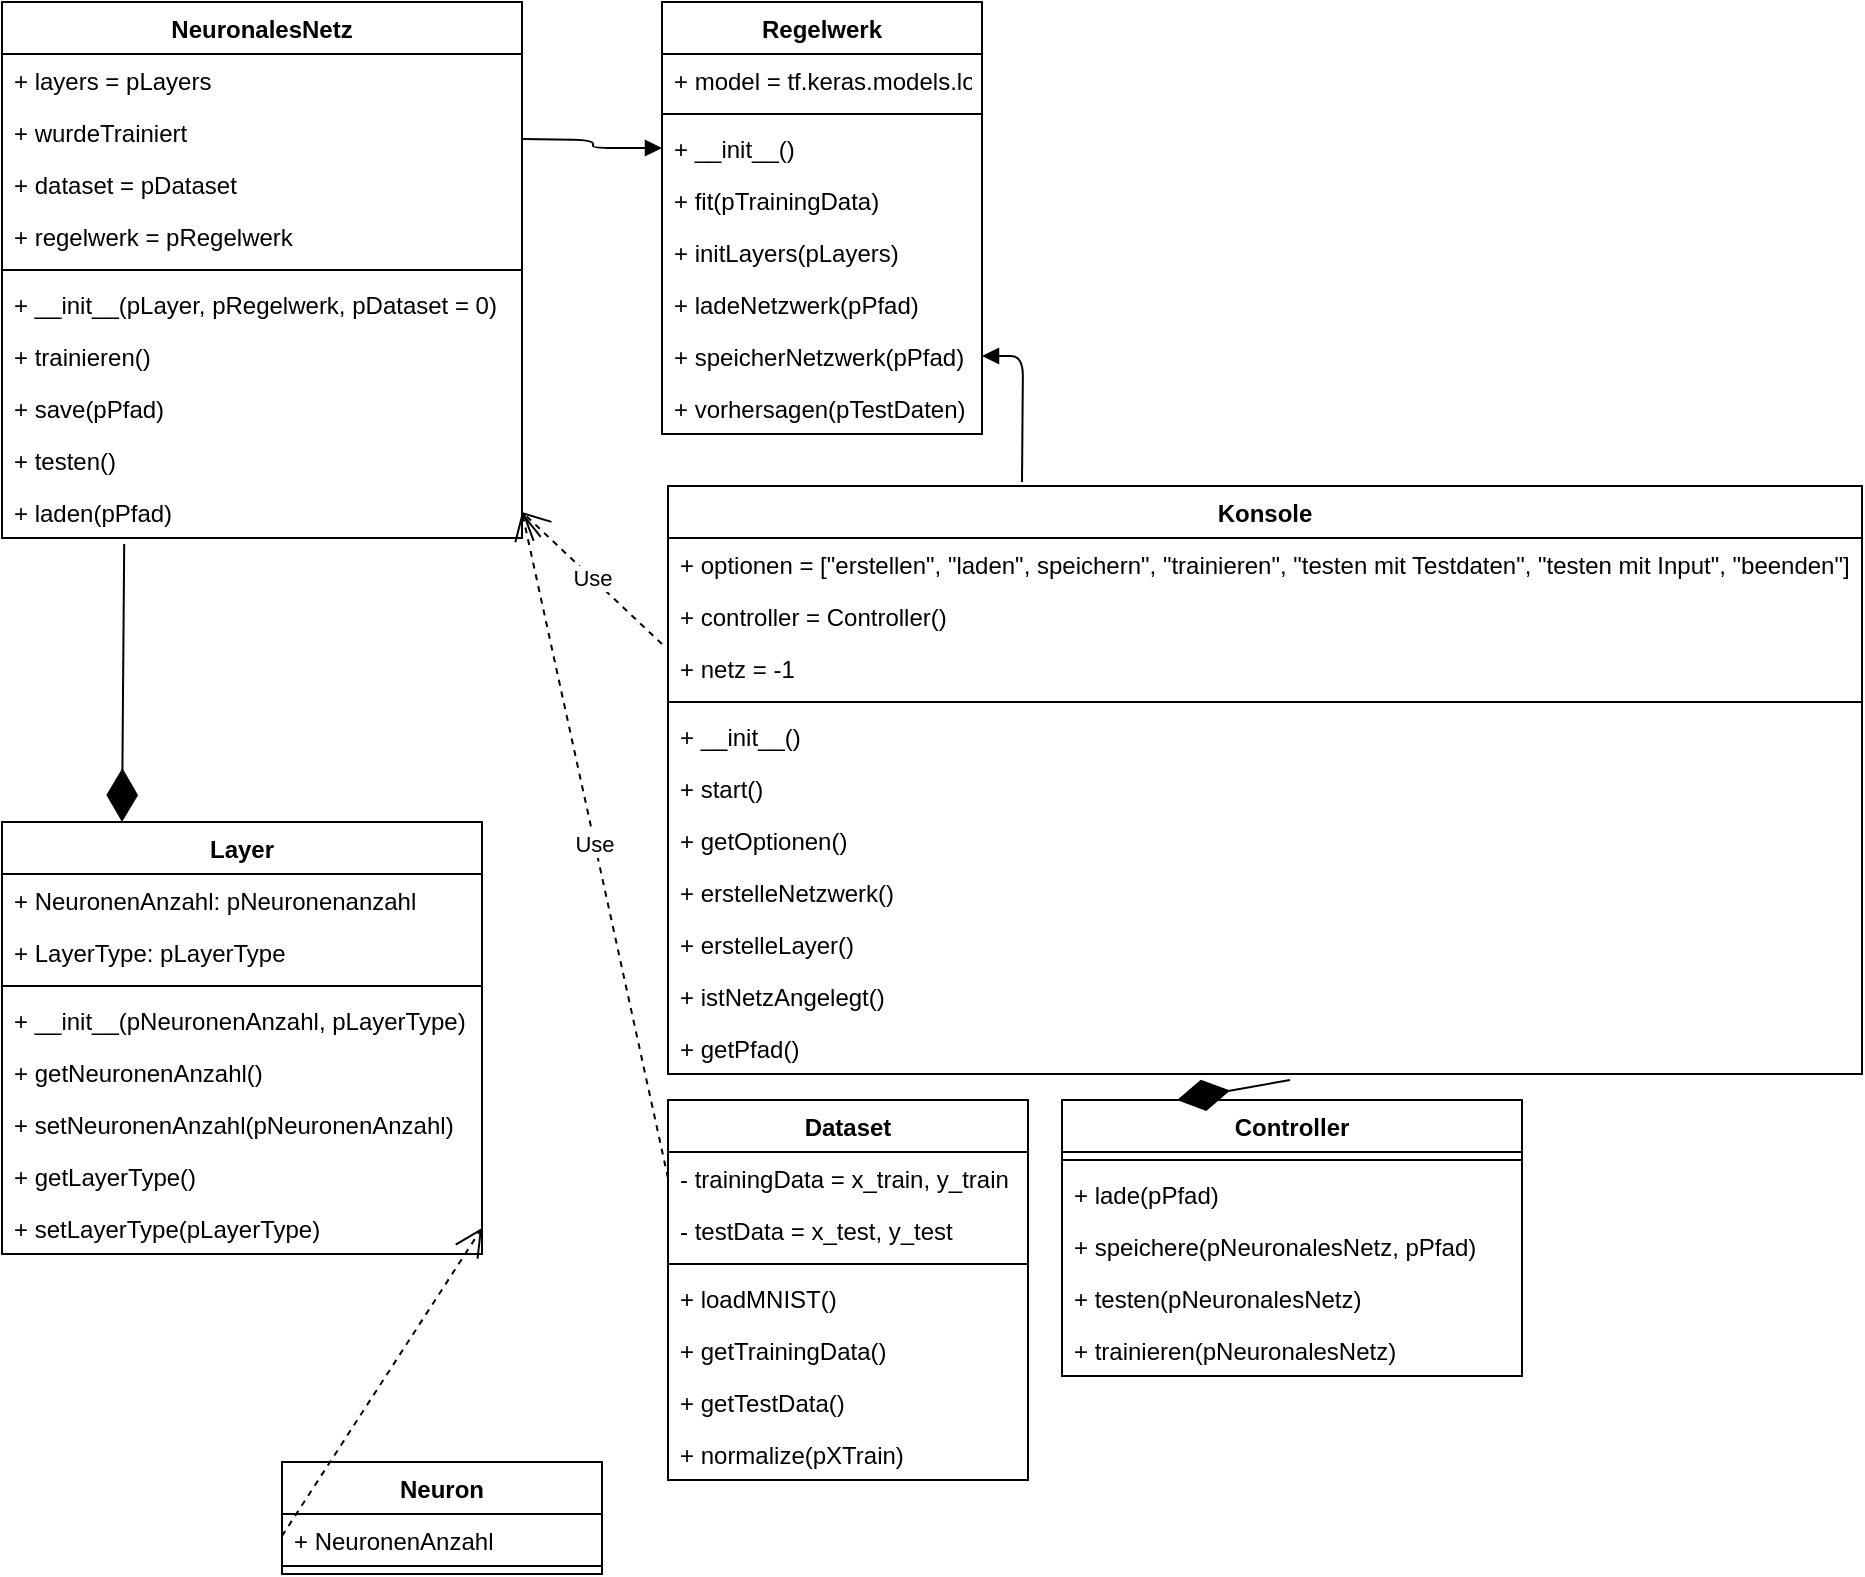 <mxfile version="12.1.3" pages="1"><diagram id="2E6pRA4Kk8uPmwoUB0X3" name="Seite-1"><mxGraphModel dx="1172" dy="371" grid="1" gridSize="10" guides="1" tooltips="1" connect="1" arrows="1" fold="1" page="1" pageScale="1" pageWidth="827" pageHeight="1169" math="0" shadow="0"><root><mxCell id="0"/><mxCell id="1" parent="0"/><mxCell id="BfQ1NcIQaK8k666kHlXQ-1" value="NeuronalesNetz" style="swimlane;fontStyle=1;align=center;verticalAlign=top;childLayout=stackLayout;horizontal=1;startSize=26;horizontalStack=0;resizeParent=1;resizeParentMax=0;resizeLast=0;collapsible=1;marginBottom=0;" vertex="1" parent="1"><mxGeometry width="260" height="268" as="geometry"/></mxCell><mxCell id="BfQ1NcIQaK8k666kHlXQ-2" value="+ layers = pLayers" style="text;strokeColor=none;fillColor=none;align=left;verticalAlign=top;spacingLeft=4;spacingRight=4;overflow=hidden;rotatable=0;points=[[0,0.5],[1,0.5]];portConstraint=eastwest;" vertex="1" parent="BfQ1NcIQaK8k666kHlXQ-1"><mxGeometry y="26" width="260" height="26" as="geometry"/></mxCell><mxCell id="BfQ1NcIQaK8k666kHlXQ-3" value="+ wurdeTrainiert" style="text;strokeColor=none;fillColor=none;align=left;verticalAlign=top;spacingLeft=4;spacingRight=4;overflow=hidden;rotatable=0;points=[[0,0.5],[1,0.5]];portConstraint=eastwest;" vertex="1" parent="BfQ1NcIQaK8k666kHlXQ-1"><mxGeometry y="52" width="260" height="26" as="geometry"/></mxCell><mxCell id="BfQ1NcIQaK8k666kHlXQ-4" value="+ dataset = pDataset" style="text;strokeColor=none;fillColor=none;align=left;verticalAlign=top;spacingLeft=4;spacingRight=4;overflow=hidden;rotatable=0;points=[[0,0.5],[1,0.5]];portConstraint=eastwest;" vertex="1" parent="BfQ1NcIQaK8k666kHlXQ-1"><mxGeometry y="78" width="260" height="26" as="geometry"/></mxCell><mxCell id="BfQ1NcIQaK8k666kHlXQ-5" value="+ regelwerk = pRegelwerk" style="text;strokeColor=none;fillColor=none;align=left;verticalAlign=top;spacingLeft=4;spacingRight=4;overflow=hidden;rotatable=0;points=[[0,0.5],[1,0.5]];portConstraint=eastwest;" vertex="1" parent="BfQ1NcIQaK8k666kHlXQ-1"><mxGeometry y="104" width="260" height="26" as="geometry"/></mxCell><mxCell id="BfQ1NcIQaK8k666kHlXQ-6" value="" style="line;strokeWidth=1;fillColor=none;align=left;verticalAlign=middle;spacingTop=-1;spacingLeft=3;spacingRight=3;rotatable=0;labelPosition=right;points=[];portConstraint=eastwest;" vertex="1" parent="BfQ1NcIQaK8k666kHlXQ-1"><mxGeometry y="130" width="260" height="8" as="geometry"/></mxCell><mxCell id="BfQ1NcIQaK8k666kHlXQ-7" value="+ __init__(pLayer, pRegelwerk, pDataset = 0)" style="text;strokeColor=none;fillColor=none;align=left;verticalAlign=top;spacingLeft=4;spacingRight=4;overflow=hidden;rotatable=0;points=[[0,0.5],[1,0.5]];portConstraint=eastwest;" vertex="1" parent="BfQ1NcIQaK8k666kHlXQ-1"><mxGeometry y="138" width="260" height="26" as="geometry"/></mxCell><mxCell id="BfQ1NcIQaK8k666kHlXQ-8" value="+ trainieren()" style="text;strokeColor=none;fillColor=none;align=left;verticalAlign=top;spacingLeft=4;spacingRight=4;overflow=hidden;rotatable=0;points=[[0,0.5],[1,0.5]];portConstraint=eastwest;" vertex="1" parent="BfQ1NcIQaK8k666kHlXQ-1"><mxGeometry y="164" width="260" height="26" as="geometry"/></mxCell><mxCell id="BfQ1NcIQaK8k666kHlXQ-9" value="+ save(pPfad)" style="text;strokeColor=none;fillColor=none;align=left;verticalAlign=top;spacingLeft=4;spacingRight=4;overflow=hidden;rotatable=0;points=[[0,0.5],[1,0.5]];portConstraint=eastwest;" vertex="1" parent="BfQ1NcIQaK8k666kHlXQ-1"><mxGeometry y="190" width="260" height="26" as="geometry"/></mxCell><mxCell id="BfQ1NcIQaK8k666kHlXQ-10" value="+ testen()" style="text;strokeColor=none;fillColor=none;align=left;verticalAlign=top;spacingLeft=4;spacingRight=4;overflow=hidden;rotatable=0;points=[[0,0.5],[1,0.5]];portConstraint=eastwest;" vertex="1" parent="BfQ1NcIQaK8k666kHlXQ-1"><mxGeometry y="216" width="260" height="26" as="geometry"/></mxCell><mxCell id="BfQ1NcIQaK8k666kHlXQ-11" value="+ laden(pPfad)" style="text;strokeColor=none;fillColor=none;align=left;verticalAlign=top;spacingLeft=4;spacingRight=4;overflow=hidden;rotatable=0;points=[[0,0.5],[1,0.5]];portConstraint=eastwest;" vertex="1" parent="BfQ1NcIQaK8k666kHlXQ-1"><mxGeometry y="242" width="260" height="26" as="geometry"/></mxCell><mxCell id="BfQ1NcIQaK8k666kHlXQ-12" value="Layer" style="swimlane;fontStyle=1;align=center;verticalAlign=top;childLayout=stackLayout;horizontal=1;startSize=26;horizontalStack=0;resizeParent=1;resizeParentMax=0;resizeLast=0;collapsible=1;marginBottom=0;" vertex="1" parent="1"><mxGeometry y="410" width="240" height="216" as="geometry"/></mxCell><mxCell id="BfQ1NcIQaK8k666kHlXQ-13" value="+ NeuronenAnzahl: pNeuronenanzahl" style="text;strokeColor=none;fillColor=none;align=left;verticalAlign=top;spacingLeft=4;spacingRight=4;overflow=hidden;rotatable=0;points=[[0,0.5],[1,0.5]];portConstraint=eastwest;" vertex="1" parent="BfQ1NcIQaK8k666kHlXQ-12"><mxGeometry y="26" width="240" height="26" as="geometry"/></mxCell><mxCell id="BfQ1NcIQaK8k666kHlXQ-14" value="+ LayerType: pLayerType" style="text;strokeColor=none;fillColor=none;align=left;verticalAlign=top;spacingLeft=4;spacingRight=4;overflow=hidden;rotatable=0;points=[[0,0.5],[1,0.5]];portConstraint=eastwest;" vertex="1" parent="BfQ1NcIQaK8k666kHlXQ-12"><mxGeometry y="52" width="240" height="26" as="geometry"/></mxCell><mxCell id="BfQ1NcIQaK8k666kHlXQ-15" value="" style="line;strokeWidth=1;fillColor=none;align=left;verticalAlign=middle;spacingTop=-1;spacingLeft=3;spacingRight=3;rotatable=0;labelPosition=right;points=[];portConstraint=eastwest;" vertex="1" parent="BfQ1NcIQaK8k666kHlXQ-12"><mxGeometry y="78" width="240" height="8" as="geometry"/></mxCell><mxCell id="BfQ1NcIQaK8k666kHlXQ-16" value="+ __init__(pNeuronenAnzahl, pLayerType)" style="text;strokeColor=none;fillColor=none;align=left;verticalAlign=top;spacingLeft=4;spacingRight=4;overflow=hidden;rotatable=0;points=[[0,0.5],[1,0.5]];portConstraint=eastwest;" vertex="1" parent="BfQ1NcIQaK8k666kHlXQ-12"><mxGeometry y="86" width="240" height="26" as="geometry"/></mxCell><mxCell id="BfQ1NcIQaK8k666kHlXQ-17" value="+ getNeuronenAnzahl()" style="text;strokeColor=none;fillColor=none;align=left;verticalAlign=top;spacingLeft=4;spacingRight=4;overflow=hidden;rotatable=0;points=[[0,0.5],[1,0.5]];portConstraint=eastwest;" vertex="1" parent="BfQ1NcIQaK8k666kHlXQ-12"><mxGeometry y="112" width="240" height="26" as="geometry"/></mxCell><mxCell id="BfQ1NcIQaK8k666kHlXQ-18" value="+ setNeuronenAnzahl(pNeuronenAnzahl)" style="text;strokeColor=none;fillColor=none;align=left;verticalAlign=top;spacingLeft=4;spacingRight=4;overflow=hidden;rotatable=0;points=[[0,0.5],[1,0.5]];portConstraint=eastwest;" vertex="1" parent="BfQ1NcIQaK8k666kHlXQ-12"><mxGeometry y="138" width="240" height="26" as="geometry"/></mxCell><mxCell id="BfQ1NcIQaK8k666kHlXQ-19" value="+ getLayerType()" style="text;strokeColor=none;fillColor=none;align=left;verticalAlign=top;spacingLeft=4;spacingRight=4;overflow=hidden;rotatable=0;points=[[0,0.5],[1,0.5]];portConstraint=eastwest;" vertex="1" parent="BfQ1NcIQaK8k666kHlXQ-12"><mxGeometry y="164" width="240" height="26" as="geometry"/></mxCell><mxCell id="BfQ1NcIQaK8k666kHlXQ-20" value="+ setLayerType(pLayerType)" style="text;strokeColor=none;fillColor=none;align=left;verticalAlign=top;spacingLeft=4;spacingRight=4;overflow=hidden;rotatable=0;points=[[0,0.5],[1,0.5]];portConstraint=eastwest;" vertex="1" parent="BfQ1NcIQaK8k666kHlXQ-12"><mxGeometry y="190" width="240" height="26" as="geometry"/></mxCell><mxCell id="BfQ1NcIQaK8k666kHlXQ-21" value="" style="endArrow=diamondThin;endFill=1;endSize=24;html=1;entryX=0.25;entryY=0;entryDx=0;entryDy=0;exitX=0.235;exitY=1.115;exitDx=0;exitDy=0;exitPerimeter=0;" edge="1" parent="1" source="BfQ1NcIQaK8k666kHlXQ-11" target="BfQ1NcIQaK8k666kHlXQ-12"><mxGeometry width="160" relative="1" as="geometry"><mxPoint x="400" y="80" as="sourcePoint"/><mxPoint x="560" y="80" as="targetPoint"/></mxGeometry></mxCell><mxCell id="BfQ1NcIQaK8k666kHlXQ-28" value="Regelwerk" style="swimlane;fontStyle=1;align=center;verticalAlign=top;childLayout=stackLayout;horizontal=1;startSize=26;horizontalStack=0;resizeParent=1;resizeParentMax=0;resizeLast=0;collapsible=1;marginBottom=0;" vertex="1" parent="1"><mxGeometry x="330" width="160" height="216" as="geometry"/></mxCell><mxCell id="BfQ1NcIQaK8k666kHlXQ-29" value="+ model = tf.keras.models.load_model(pPfad)" style="text;strokeColor=none;fillColor=none;align=left;verticalAlign=top;spacingLeft=4;spacingRight=4;overflow=hidden;rotatable=0;points=[[0,0.5],[1,0.5]];portConstraint=eastwest;" vertex="1" parent="BfQ1NcIQaK8k666kHlXQ-28"><mxGeometry y="26" width="160" height="26" as="geometry"/></mxCell><mxCell id="BfQ1NcIQaK8k666kHlXQ-30" value="" style="line;strokeWidth=1;fillColor=none;align=left;verticalAlign=middle;spacingTop=-1;spacingLeft=3;spacingRight=3;rotatable=0;labelPosition=right;points=[];portConstraint=eastwest;" vertex="1" parent="BfQ1NcIQaK8k666kHlXQ-28"><mxGeometry y="52" width="160" height="8" as="geometry"/></mxCell><mxCell id="BfQ1NcIQaK8k666kHlXQ-31" value="" style="endArrow=block;endFill=1;html=1;edgeStyle=orthogonalEdgeStyle;align=left;verticalAlign=top;entryX=0;entryY=0.5;entryDx=0;entryDy=0;" edge="1" parent="BfQ1NcIQaK8k666kHlXQ-28" target="BfQ1NcIQaK8k666kHlXQ-33"><mxGeometry x="-1" relative="1" as="geometry"><mxPoint x="-70" y="68.5" as="sourcePoint"/><mxPoint x="90" y="68.5" as="targetPoint"/></mxGeometry></mxCell><mxCell id="BfQ1NcIQaK8k666kHlXQ-32" value="" style="resizable=0;html=1;align=left;verticalAlign=bottom;labelBackgroundColor=#ffffff;fontSize=10;" connectable="0" vertex="1" parent="BfQ1NcIQaK8k666kHlXQ-31"><mxGeometry x="-1" relative="1" as="geometry"/></mxCell><mxCell id="BfQ1NcIQaK8k666kHlXQ-33" value="+ __init__()" style="text;strokeColor=none;fillColor=none;align=left;verticalAlign=top;spacingLeft=4;spacingRight=4;overflow=hidden;rotatable=0;points=[[0,0.5],[1,0.5]];portConstraint=eastwest;" vertex="1" parent="BfQ1NcIQaK8k666kHlXQ-28"><mxGeometry y="60" width="160" height="26" as="geometry"/></mxCell><mxCell id="BfQ1NcIQaK8k666kHlXQ-34" value="+ fit(pTrainingData)" style="text;strokeColor=none;fillColor=none;align=left;verticalAlign=top;spacingLeft=4;spacingRight=4;overflow=hidden;rotatable=0;points=[[0,0.5],[1,0.5]];portConstraint=eastwest;" vertex="1" parent="BfQ1NcIQaK8k666kHlXQ-28"><mxGeometry y="86" width="160" height="26" as="geometry"/></mxCell><mxCell id="BfQ1NcIQaK8k666kHlXQ-35" value="+ initLayers(pLayers)" style="text;strokeColor=none;fillColor=none;align=left;verticalAlign=top;spacingLeft=4;spacingRight=4;overflow=hidden;rotatable=0;points=[[0,0.5],[1,0.5]];portConstraint=eastwest;" vertex="1" parent="BfQ1NcIQaK8k666kHlXQ-28"><mxGeometry y="112" width="160" height="26" as="geometry"/></mxCell><mxCell id="BfQ1NcIQaK8k666kHlXQ-36" value="+ ladeNetzwerk(pPfad)&#10;" style="text;strokeColor=none;fillColor=none;align=left;verticalAlign=top;spacingLeft=4;spacingRight=4;overflow=hidden;rotatable=0;points=[[0,0.5],[1,0.5]];portConstraint=eastwest;" vertex="1" parent="BfQ1NcIQaK8k666kHlXQ-28"><mxGeometry y="138" width="160" height="26" as="geometry"/></mxCell><mxCell id="BfQ1NcIQaK8k666kHlXQ-37" value="+ speicherNetzwerk(pPfad)" style="text;strokeColor=none;fillColor=none;align=left;verticalAlign=top;spacingLeft=4;spacingRight=4;overflow=hidden;rotatable=0;points=[[0,0.5],[1,0.5]];portConstraint=eastwest;" vertex="1" parent="BfQ1NcIQaK8k666kHlXQ-28"><mxGeometry y="164" width="160" height="26" as="geometry"/></mxCell><mxCell id="BfQ1NcIQaK8k666kHlXQ-53" value="+ vorhersagen(pTestDaten)" style="text;strokeColor=none;fillColor=none;align=left;verticalAlign=top;spacingLeft=4;spacingRight=4;overflow=hidden;rotatable=0;points=[[0,0.5],[1,0.5]];portConstraint=eastwest;" vertex="1" parent="BfQ1NcIQaK8k666kHlXQ-28"><mxGeometry y="190" width="160" height="26" as="geometry"/></mxCell><mxCell id="BfQ1NcIQaK8k666kHlXQ-38" value="" style="endArrow=block;endFill=1;html=1;edgeStyle=orthogonalEdgeStyle;align=left;verticalAlign=top;exitX=0.973;exitY=0;exitDx=0;exitDy=0;entryX=1;entryY=0.5;entryDx=0;entryDy=0;exitPerimeter=0;" edge="1" parent="1" target="BfQ1NcIQaK8k666kHlXQ-37"><mxGeometry x="-1" relative="1" as="geometry"><mxPoint x="510" y="240" as="sourcePoint"/><mxPoint x="550" y="210" as="targetPoint"/></mxGeometry></mxCell><mxCell id="BfQ1NcIQaK8k666kHlXQ-39" value="Use" style="endArrow=open;endSize=12;dashed=1;html=1;entryX=1;entryY=0.5;entryDx=0;entryDy=0;exitX=0;exitY=0.5;exitDx=0;exitDy=0;" edge="1" parent="1" target="BfQ1NcIQaK8k666kHlXQ-11"><mxGeometry width="160" relative="1" as="geometry"><mxPoint x="330" y="321" as="sourcePoint"/><mxPoint x="330" y="310" as="targetPoint"/></mxGeometry></mxCell><mxCell id="BfQ1NcIQaK8k666kHlXQ-40" value="Neuron" style="swimlane;fontStyle=1;align=center;verticalAlign=top;childLayout=stackLayout;horizontal=1;startSize=26;horizontalStack=0;resizeParent=1;resizeParentMax=0;resizeLast=0;collapsible=1;marginBottom=0;" vertex="1" parent="1"><mxGeometry x="140" y="730" width="160" height="56" as="geometry"/></mxCell><mxCell id="BfQ1NcIQaK8k666kHlXQ-41" value="+ NeuronenAnzahl" style="text;strokeColor=none;fillColor=none;align=left;verticalAlign=top;spacingLeft=4;spacingRight=4;overflow=hidden;rotatable=0;points=[[0,0.5],[1,0.5]];portConstraint=eastwest;" vertex="1" parent="BfQ1NcIQaK8k666kHlXQ-40"><mxGeometry y="26" width="160" height="22" as="geometry"/></mxCell><mxCell id="BfQ1NcIQaK8k666kHlXQ-42" value="" style="line;strokeWidth=1;fillColor=none;align=left;verticalAlign=middle;spacingTop=-1;spacingLeft=3;spacingRight=3;rotatable=0;labelPosition=right;points=[];portConstraint=eastwest;" vertex="1" parent="BfQ1NcIQaK8k666kHlXQ-40"><mxGeometry y="48" width="160" height="8" as="geometry"/></mxCell><mxCell id="BfQ1NcIQaK8k666kHlXQ-43" value="" style="endArrow=open;endSize=12;dashed=1;html=1;entryX=1;entryY=0.5;entryDx=0;entryDy=0;exitX=0;exitY=0.5;exitDx=0;exitDy=0;" edge="1" parent="1" source="BfQ1NcIQaK8k666kHlXQ-41" target="BfQ1NcIQaK8k666kHlXQ-20"><mxGeometry width="160" relative="1" as="geometry"><mxPoint x="170" y="680" as="sourcePoint"/><mxPoint x="330" y="680" as="targetPoint"/></mxGeometry></mxCell><mxCell id="BfQ1NcIQaK8k666kHlXQ-44" value="Dataset" style="swimlane;fontStyle=1;align=center;verticalAlign=top;childLayout=stackLayout;horizontal=1;startSize=26;horizontalStack=0;resizeParent=1;resizeParentMax=0;resizeLast=0;collapsible=1;marginBottom=0;" vertex="1" parent="1"><mxGeometry x="333" y="549" width="180" height="190" as="geometry"/></mxCell><mxCell id="BfQ1NcIQaK8k666kHlXQ-45" value="- trainingData = x_train, y_train" style="text;strokeColor=none;fillColor=none;align=left;verticalAlign=top;spacingLeft=4;spacingRight=4;overflow=hidden;rotatable=0;points=[[0,0.5],[1,0.5]];portConstraint=eastwest;" vertex="1" parent="BfQ1NcIQaK8k666kHlXQ-44"><mxGeometry y="26" width="180" height="26" as="geometry"/></mxCell><mxCell id="BfQ1NcIQaK8k666kHlXQ-46" value="- testData = x_test, y_test" style="text;strokeColor=none;fillColor=none;align=left;verticalAlign=top;spacingLeft=4;spacingRight=4;overflow=hidden;rotatable=0;points=[[0,0.5],[1,0.5]];portConstraint=eastwest;" vertex="1" parent="BfQ1NcIQaK8k666kHlXQ-44"><mxGeometry y="52" width="180" height="26" as="geometry"/></mxCell><mxCell id="BfQ1NcIQaK8k666kHlXQ-47" value="" style="line;strokeWidth=1;fillColor=none;align=left;verticalAlign=middle;spacingTop=-1;spacingLeft=3;spacingRight=3;rotatable=0;labelPosition=right;points=[];portConstraint=eastwest;" vertex="1" parent="BfQ1NcIQaK8k666kHlXQ-44"><mxGeometry y="78" width="180" height="8" as="geometry"/></mxCell><mxCell id="BfQ1NcIQaK8k666kHlXQ-48" value="+ loadMNIST()" style="text;strokeColor=none;fillColor=none;align=left;verticalAlign=top;spacingLeft=4;spacingRight=4;overflow=hidden;rotatable=0;points=[[0,0.5],[1,0.5]];portConstraint=eastwest;" vertex="1" parent="BfQ1NcIQaK8k666kHlXQ-44"><mxGeometry y="86" width="180" height="26" as="geometry"/></mxCell><mxCell id="BfQ1NcIQaK8k666kHlXQ-49" value="+ getTrainingData()" style="text;strokeColor=none;fillColor=none;align=left;verticalAlign=top;spacingLeft=4;spacingRight=4;overflow=hidden;rotatable=0;points=[[0,0.5],[1,0.5]];portConstraint=eastwest;" vertex="1" parent="BfQ1NcIQaK8k666kHlXQ-44"><mxGeometry y="112" width="180" height="26" as="geometry"/></mxCell><mxCell id="BfQ1NcIQaK8k666kHlXQ-50" value="+ getTestData()" style="text;strokeColor=none;fillColor=none;align=left;verticalAlign=top;spacingLeft=4;spacingRight=4;overflow=hidden;rotatable=0;points=[[0,0.5],[1,0.5]];portConstraint=eastwest;" vertex="1" parent="BfQ1NcIQaK8k666kHlXQ-44"><mxGeometry y="138" width="180" height="26" as="geometry"/></mxCell><mxCell id="BfQ1NcIQaK8k666kHlXQ-51" value="+ normalize(pXTrain)" style="text;strokeColor=none;fillColor=none;align=left;verticalAlign=top;spacingLeft=4;spacingRight=4;overflow=hidden;rotatable=0;points=[[0,0.5],[1,0.5]];portConstraint=eastwest;" vertex="1" parent="BfQ1NcIQaK8k666kHlXQ-44"><mxGeometry y="164" width="180" height="26" as="geometry"/></mxCell><mxCell id="BfQ1NcIQaK8k666kHlXQ-52" value="Use" style="endArrow=open;endSize=12;dashed=1;html=1;entryX=1;entryY=0.5;entryDx=0;entryDy=0;exitX=0;exitY=0.5;exitDx=0;exitDy=0;" edge="1" parent="1" source="BfQ1NcIQaK8k666kHlXQ-45" target="BfQ1NcIQaK8k666kHlXQ-11"><mxGeometry width="160" relative="1" as="geometry"><mxPoint x="330" y="460" as="sourcePoint"/><mxPoint x="490" y="460" as="targetPoint"/></mxGeometry></mxCell><mxCell id="BfQ1NcIQaK8k666kHlXQ-56" value="Konsole" style="swimlane;fontStyle=1;align=center;verticalAlign=top;childLayout=stackLayout;horizontal=1;startSize=26;horizontalStack=0;resizeParent=1;resizeParentMax=0;resizeLast=0;collapsible=1;marginBottom=0;" vertex="1" parent="1"><mxGeometry x="333" y="242" width="597" height="294" as="geometry"/></mxCell><mxCell id="BfQ1NcIQaK8k666kHlXQ-57" value="+ optionen = [&quot;erstellen&quot;, &quot;laden&quot;, speichern&quot;, &quot;trainieren&quot;, &quot;testen mit Testdaten&quot;, &quot;testen mit Input&quot;, &quot;beenden&quot;]" style="text;strokeColor=none;fillColor=none;align=left;verticalAlign=top;spacingLeft=4;spacingRight=4;overflow=hidden;rotatable=0;points=[[0,0.5],[1,0.5]];portConstraint=eastwest;" vertex="1" parent="BfQ1NcIQaK8k666kHlXQ-56"><mxGeometry y="26" width="597" height="26" as="geometry"/></mxCell><mxCell id="BfQ1NcIQaK8k666kHlXQ-60" value="+ controller = Controller()" style="text;strokeColor=none;fillColor=none;align=left;verticalAlign=top;spacingLeft=4;spacingRight=4;overflow=hidden;rotatable=0;points=[[0,0.5],[1,0.5]];portConstraint=eastwest;" vertex="1" parent="BfQ1NcIQaK8k666kHlXQ-56"><mxGeometry y="52" width="597" height="26" as="geometry"/></mxCell><mxCell id="BfQ1NcIQaK8k666kHlXQ-61" value="+ netz = -1" style="text;strokeColor=none;fillColor=none;align=left;verticalAlign=top;spacingLeft=4;spacingRight=4;overflow=hidden;rotatable=0;points=[[0,0.5],[1,0.5]];portConstraint=eastwest;" vertex="1" parent="BfQ1NcIQaK8k666kHlXQ-56"><mxGeometry y="78" width="597" height="26" as="geometry"/></mxCell><mxCell id="BfQ1NcIQaK8k666kHlXQ-58" value="" style="line;strokeWidth=1;fillColor=none;align=left;verticalAlign=middle;spacingTop=-1;spacingLeft=3;spacingRight=3;rotatable=0;labelPosition=right;points=[];portConstraint=eastwest;" vertex="1" parent="BfQ1NcIQaK8k666kHlXQ-56"><mxGeometry y="104" width="597" height="8" as="geometry"/></mxCell><mxCell id="BfQ1NcIQaK8k666kHlXQ-59" value="+ __init__()" style="text;strokeColor=none;fillColor=none;align=left;verticalAlign=top;spacingLeft=4;spacingRight=4;overflow=hidden;rotatable=0;points=[[0,0.5],[1,0.5]];portConstraint=eastwest;" vertex="1" parent="BfQ1NcIQaK8k666kHlXQ-56"><mxGeometry y="112" width="597" height="26" as="geometry"/></mxCell><mxCell id="BfQ1NcIQaK8k666kHlXQ-62" value="+ start()" style="text;strokeColor=none;fillColor=none;align=left;verticalAlign=top;spacingLeft=4;spacingRight=4;overflow=hidden;rotatable=0;points=[[0,0.5],[1,0.5]];portConstraint=eastwest;" vertex="1" parent="BfQ1NcIQaK8k666kHlXQ-56"><mxGeometry y="138" width="597" height="26" as="geometry"/></mxCell><mxCell id="BfQ1NcIQaK8k666kHlXQ-63" value="+ getOptionen()" style="text;strokeColor=none;fillColor=none;align=left;verticalAlign=top;spacingLeft=4;spacingRight=4;overflow=hidden;rotatable=0;points=[[0,0.5],[1,0.5]];portConstraint=eastwest;" vertex="1" parent="BfQ1NcIQaK8k666kHlXQ-56"><mxGeometry y="164" width="597" height="26" as="geometry"/></mxCell><mxCell id="BfQ1NcIQaK8k666kHlXQ-64" value="+ erstelleNetzwerk()" style="text;strokeColor=none;fillColor=none;align=left;verticalAlign=top;spacingLeft=4;spacingRight=4;overflow=hidden;rotatable=0;points=[[0,0.5],[1,0.5]];portConstraint=eastwest;" vertex="1" parent="BfQ1NcIQaK8k666kHlXQ-56"><mxGeometry y="190" width="597" height="26" as="geometry"/></mxCell><mxCell id="BfQ1NcIQaK8k666kHlXQ-65" value="+ erstelleLayer()" style="text;strokeColor=none;fillColor=none;align=left;verticalAlign=top;spacingLeft=4;spacingRight=4;overflow=hidden;rotatable=0;points=[[0,0.5],[1,0.5]];portConstraint=eastwest;" vertex="1" parent="BfQ1NcIQaK8k666kHlXQ-56"><mxGeometry y="216" width="597" height="26" as="geometry"/></mxCell><mxCell id="BfQ1NcIQaK8k666kHlXQ-66" value="+ istNetzAngelegt()" style="text;strokeColor=none;fillColor=none;align=left;verticalAlign=top;spacingLeft=4;spacingRight=4;overflow=hidden;rotatable=0;points=[[0,0.5],[1,0.5]];portConstraint=eastwest;" vertex="1" parent="BfQ1NcIQaK8k666kHlXQ-56"><mxGeometry y="242" width="597" height="26" as="geometry"/></mxCell><mxCell id="BfQ1NcIQaK8k666kHlXQ-67" value="+ getPfad()" style="text;strokeColor=none;fillColor=none;align=left;verticalAlign=top;spacingLeft=4;spacingRight=4;overflow=hidden;rotatable=0;points=[[0,0.5],[1,0.5]];portConstraint=eastwest;" vertex="1" parent="BfQ1NcIQaK8k666kHlXQ-56"><mxGeometry y="268" width="597" height="26" as="geometry"/></mxCell><mxCell id="BfQ1NcIQaK8k666kHlXQ-68" value="Controller" style="swimlane;fontStyle=1;align=center;verticalAlign=top;childLayout=stackLayout;horizontal=1;startSize=26;horizontalStack=0;resizeParent=1;resizeParentMax=0;resizeLast=0;collapsible=1;marginBottom=0;" vertex="1" parent="1"><mxGeometry x="530" y="549" width="230" height="138" as="geometry"/></mxCell><mxCell id="BfQ1NcIQaK8k666kHlXQ-70" value="" style="line;strokeWidth=1;fillColor=none;align=left;verticalAlign=middle;spacingTop=-1;spacingLeft=3;spacingRight=3;rotatable=0;labelPosition=right;points=[];portConstraint=eastwest;" vertex="1" parent="BfQ1NcIQaK8k666kHlXQ-68"><mxGeometry y="26" width="230" height="8" as="geometry"/></mxCell><mxCell id="BfQ1NcIQaK8k666kHlXQ-71" value="+ lade(pPfad)" style="text;strokeColor=none;fillColor=none;align=left;verticalAlign=top;spacingLeft=4;spacingRight=4;overflow=hidden;rotatable=0;points=[[0,0.5],[1,0.5]];portConstraint=eastwest;" vertex="1" parent="BfQ1NcIQaK8k666kHlXQ-68"><mxGeometry y="34" width="230" height="26" as="geometry"/></mxCell><mxCell id="BfQ1NcIQaK8k666kHlXQ-72" value="+ speichere(pNeuronalesNetz, pPfad)" style="text;strokeColor=none;fillColor=none;align=left;verticalAlign=top;spacingLeft=4;spacingRight=4;overflow=hidden;rotatable=0;points=[[0,0.5],[1,0.5]];portConstraint=eastwest;" vertex="1" parent="BfQ1NcIQaK8k666kHlXQ-68"><mxGeometry y="60" width="230" height="26" as="geometry"/></mxCell><mxCell id="BfQ1NcIQaK8k666kHlXQ-73" value="+ testen(pNeuronalesNetz)" style="text;strokeColor=none;fillColor=none;align=left;verticalAlign=top;spacingLeft=4;spacingRight=4;overflow=hidden;rotatable=0;points=[[0,0.5],[1,0.5]];portConstraint=eastwest;" vertex="1" parent="BfQ1NcIQaK8k666kHlXQ-68"><mxGeometry y="86" width="230" height="26" as="geometry"/></mxCell><mxCell id="BfQ1NcIQaK8k666kHlXQ-74" value="+ trainieren(pNeuronalesNetz)" style="text;strokeColor=none;fillColor=none;align=left;verticalAlign=top;spacingLeft=4;spacingRight=4;overflow=hidden;rotatable=0;points=[[0,0.5],[1,0.5]];portConstraint=eastwest;" vertex="1" parent="BfQ1NcIQaK8k666kHlXQ-68"><mxGeometry y="112" width="230" height="26" as="geometry"/></mxCell><mxCell id="BfQ1NcIQaK8k666kHlXQ-75" value="" style="endArrow=diamondThin;endFill=1;endSize=24;html=1;exitX=0.521;exitY=1.115;exitDx=0;exitDy=0;exitPerimeter=0;entryX=0.25;entryY=0;entryDx=0;entryDy=0;" edge="1" parent="1" source="BfQ1NcIQaK8k666kHlXQ-67" target="BfQ1NcIQaK8k666kHlXQ-68"><mxGeometry width="160" relative="1" as="geometry"><mxPoint x="520" y="619.5" as="sourcePoint"/><mxPoint x="680" y="619.5" as="targetPoint"/></mxGeometry></mxCell></root></mxGraphModel></diagram></mxfile>